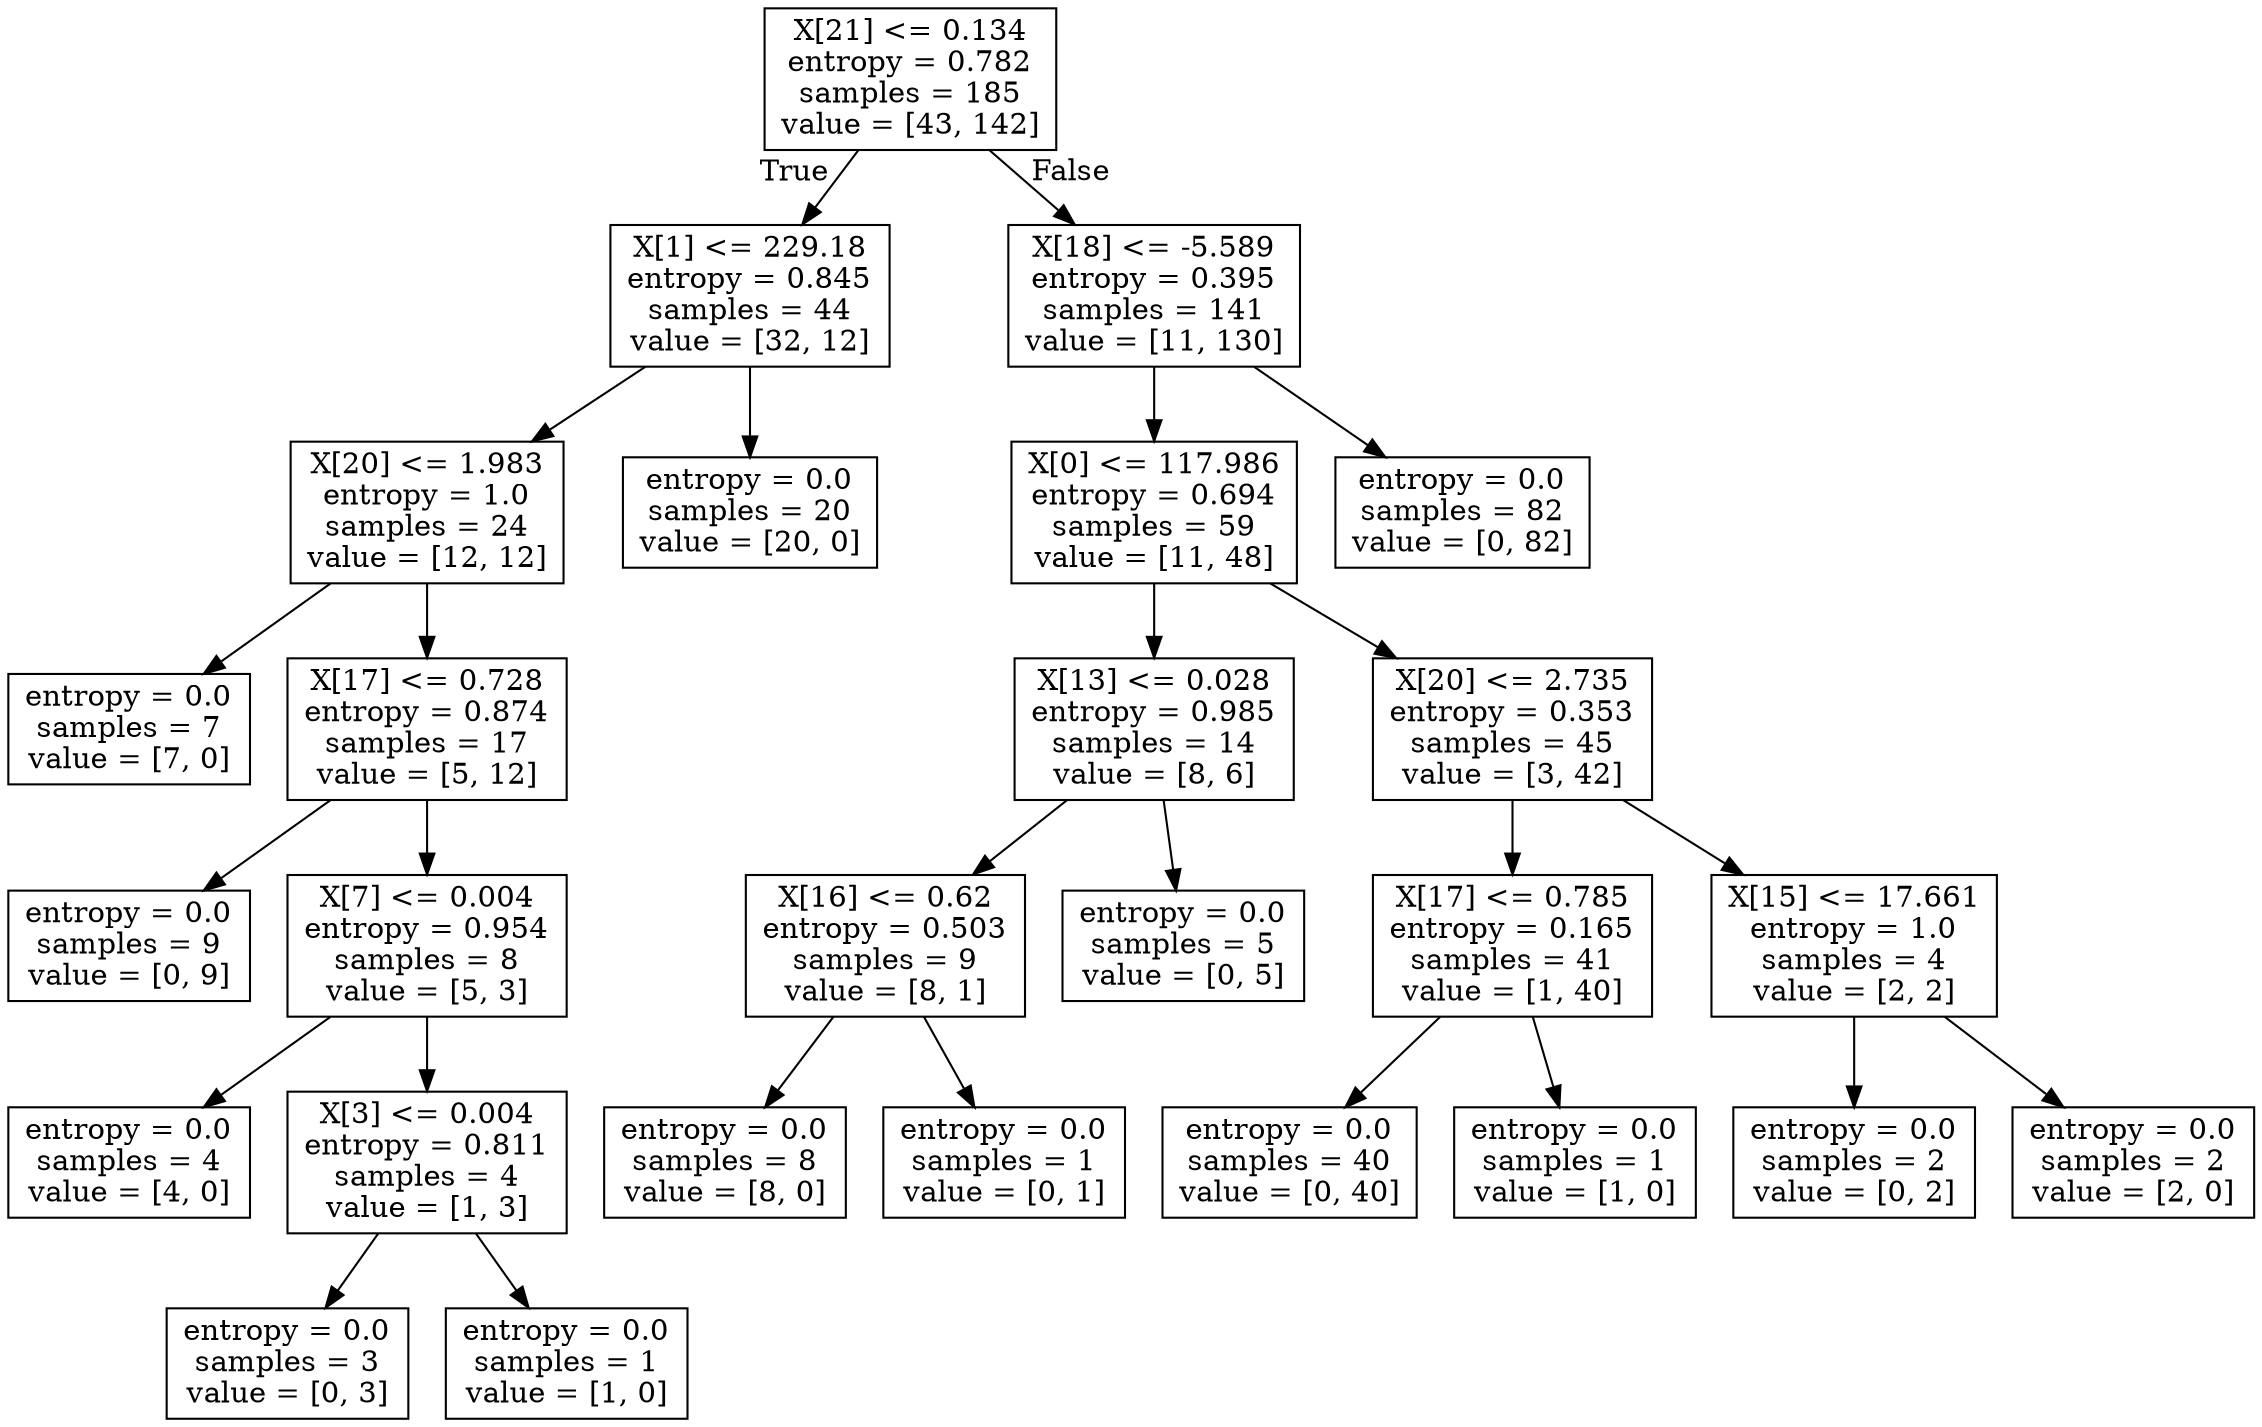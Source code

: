 digraph Tree {
node [shape=box] ;
0 [label="X[21] <= 0.134\nentropy = 0.782\nsamples = 185\nvalue = [43, 142]"] ;
1 [label="X[1] <= 229.18\nentropy = 0.845\nsamples = 44\nvalue = [32, 12]"] ;
0 -> 1 [labeldistance=2.5, labelangle=45, headlabel="True"] ;
2 [label="X[20] <= 1.983\nentropy = 1.0\nsamples = 24\nvalue = [12, 12]"] ;
1 -> 2 ;
3 [label="entropy = 0.0\nsamples = 7\nvalue = [7, 0]"] ;
2 -> 3 ;
4 [label="X[17] <= 0.728\nentropy = 0.874\nsamples = 17\nvalue = [5, 12]"] ;
2 -> 4 ;
5 [label="entropy = 0.0\nsamples = 9\nvalue = [0, 9]"] ;
4 -> 5 ;
6 [label="X[7] <= 0.004\nentropy = 0.954\nsamples = 8\nvalue = [5, 3]"] ;
4 -> 6 ;
7 [label="entropy = 0.0\nsamples = 4\nvalue = [4, 0]"] ;
6 -> 7 ;
8 [label="X[3] <= 0.004\nentropy = 0.811\nsamples = 4\nvalue = [1, 3]"] ;
6 -> 8 ;
9 [label="entropy = 0.0\nsamples = 3\nvalue = [0, 3]"] ;
8 -> 9 ;
10 [label="entropy = 0.0\nsamples = 1\nvalue = [1, 0]"] ;
8 -> 10 ;
11 [label="entropy = 0.0\nsamples = 20\nvalue = [20, 0]"] ;
1 -> 11 ;
12 [label="X[18] <= -5.589\nentropy = 0.395\nsamples = 141\nvalue = [11, 130]"] ;
0 -> 12 [labeldistance=2.5, labelangle=-45, headlabel="False"] ;
13 [label="X[0] <= 117.986\nentropy = 0.694\nsamples = 59\nvalue = [11, 48]"] ;
12 -> 13 ;
14 [label="X[13] <= 0.028\nentropy = 0.985\nsamples = 14\nvalue = [8, 6]"] ;
13 -> 14 ;
15 [label="X[16] <= 0.62\nentropy = 0.503\nsamples = 9\nvalue = [8, 1]"] ;
14 -> 15 ;
16 [label="entropy = 0.0\nsamples = 8\nvalue = [8, 0]"] ;
15 -> 16 ;
17 [label="entropy = 0.0\nsamples = 1\nvalue = [0, 1]"] ;
15 -> 17 ;
18 [label="entropy = 0.0\nsamples = 5\nvalue = [0, 5]"] ;
14 -> 18 ;
19 [label="X[20] <= 2.735\nentropy = 0.353\nsamples = 45\nvalue = [3, 42]"] ;
13 -> 19 ;
20 [label="X[17] <= 0.785\nentropy = 0.165\nsamples = 41\nvalue = [1, 40]"] ;
19 -> 20 ;
21 [label="entropy = 0.0\nsamples = 40\nvalue = [0, 40]"] ;
20 -> 21 ;
22 [label="entropy = 0.0\nsamples = 1\nvalue = [1, 0]"] ;
20 -> 22 ;
23 [label="X[15] <= 17.661\nentropy = 1.0\nsamples = 4\nvalue = [2, 2]"] ;
19 -> 23 ;
24 [label="entropy = 0.0\nsamples = 2\nvalue = [0, 2]"] ;
23 -> 24 ;
25 [label="entropy = 0.0\nsamples = 2\nvalue = [2, 0]"] ;
23 -> 25 ;
26 [label="entropy = 0.0\nsamples = 82\nvalue = [0, 82]"] ;
12 -> 26 ;
}